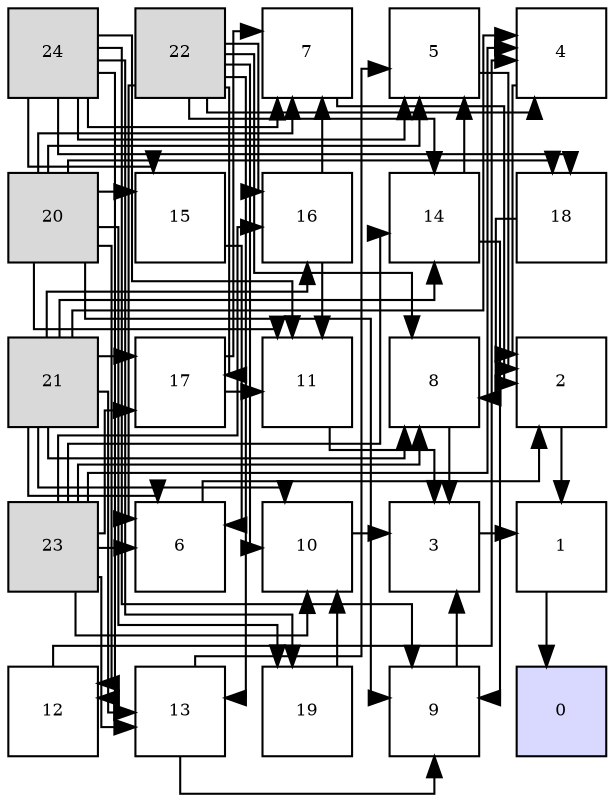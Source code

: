 digraph layout{
 rankdir=TB;
 splines=ortho;
 node [style=filled shape=square fixedsize=true width=0.6];
0[label="24", fontsize=8, fillcolor="#d9d9d9"];
1[label="22", fontsize=8, fillcolor="#d9d9d9"];
2[label="7", fontsize=8, fillcolor="#ffffff"];
3[label="5", fontsize=8, fillcolor="#ffffff"];
4[label="4", fontsize=8, fillcolor="#ffffff"];
5[label="20", fontsize=8, fillcolor="#d9d9d9"];
6[label="15", fontsize=8, fillcolor="#ffffff"];
7[label="16", fontsize=8, fillcolor="#ffffff"];
8[label="14", fontsize=8, fillcolor="#ffffff"];
9[label="18", fontsize=8, fillcolor="#ffffff"];
10[label="21", fontsize=8, fillcolor="#d9d9d9"];
11[label="17", fontsize=8, fillcolor="#ffffff"];
12[label="11", fontsize=8, fillcolor="#ffffff"];
13[label="8", fontsize=8, fillcolor="#ffffff"];
14[label="2", fontsize=8, fillcolor="#ffffff"];
15[label="23", fontsize=8, fillcolor="#d9d9d9"];
16[label="6", fontsize=8, fillcolor="#ffffff"];
17[label="10", fontsize=8, fillcolor="#ffffff"];
18[label="3", fontsize=8, fillcolor="#ffffff"];
19[label="1", fontsize=8, fillcolor="#ffffff"];
20[label="12", fontsize=8, fillcolor="#ffffff"];
21[label="13", fontsize=8, fillcolor="#ffffff"];
22[label="19", fontsize=8, fillcolor="#ffffff"];
23[label="9", fontsize=8, fillcolor="#ffffff"];
24[label="0", fontsize=8, fillcolor="#d9d9ff"];
edge [constraint=false, style=vis];19 -> 24;
14 -> 19;
18 -> 19;
4 -> 14;
3 -> 14;
16 -> 14;
2 -> 14;
13 -> 18;
23 -> 18;
17 -> 18;
12 -> 18;
20 -> 4;
10 -> 4;
1 -> 4;
15 -> 4;
21 -> 3;
8 -> 3;
5 -> 3;
0 -> 3;
6 -> 16;
10 -> 16;
1 -> 16;
15 -> 16;
7 -> 2;
11 -> 2;
5 -> 2;
0 -> 2;
9 -> 13;
10 -> 13;
1 -> 13;
15 -> 13;
21 -> 23;
8 -> 23;
5 -> 23;
0 -> 23;
22 -> 17;
10 -> 17;
1 -> 17;
15 -> 17;
7 -> 12;
11 -> 12;
5 -> 12;
0 -> 12;
5 -> 20;
0 -> 20;
10 -> 21;
1 -> 21;
15 -> 21;
10 -> 8;
1 -> 8;
15 -> 8;
5 -> 6;
0 -> 6;
10 -> 7;
1 -> 7;
15 -> 7;
10 -> 11;
1 -> 11;
15 -> 11;
5 -> 9;
0 -> 9;
5 -> 22;
0 -> 22;
edge [constraint=true, style=invis];
0 -> 5 -> 10 -> 15 -> 20;
1 -> 6 -> 11 -> 16 -> 21;
2 -> 7 -> 12 -> 17 -> 22;
3 -> 8 -> 13 -> 18 -> 23;
4 -> 9 -> 14 -> 19 -> 24;
rank = same {0 -> 1 -> 2 -> 3 -> 4};
rank = same {5 -> 6 -> 7 -> 8 -> 9};
rank = same {10 -> 11 -> 12 -> 13 -> 14};
rank = same {15 -> 16 -> 17 -> 18 -> 19};
rank = same {20 -> 21 -> 22 -> 23 -> 24};
}